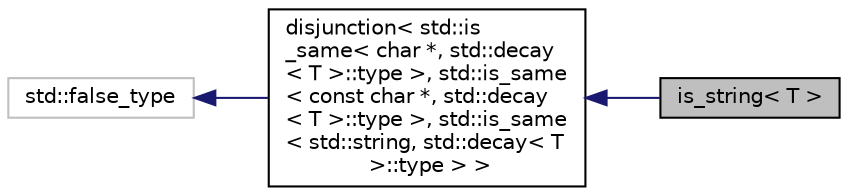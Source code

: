 digraph "is_string&lt; T &gt;"
{
  edge [fontname="Helvetica",fontsize="10",labelfontname="Helvetica",labelfontsize="10"];
  node [fontname="Helvetica",fontsize="10",shape=record];
  rankdir="LR";
  Node0 [label="is_string\< T \>",height=0.2,width=0.4,color="black", fillcolor="grey75", style="filled", fontcolor="black"];
  Node1 -> Node0 [dir="back",color="midnightblue",fontsize="10",style="solid",fontname="Helvetica"];
  Node1 [label="disjunction\< std::is\l_same\< char *, std::decay\l\< T \>::type \>, std::is_same\l\< const char *, std::decay\l\< T \>::type \>, std::is_same\l\< std::string, std::decay\< T\l \>::type \> \>",height=0.2,width=0.4,color="black", fillcolor="white", style="filled",URL="$structdisjunction.html"];
  Node2 -> Node1 [dir="back",color="midnightblue",fontsize="10",style="solid",fontname="Helvetica"];
  Node2 [label="std::false_type",height=0.2,width=0.4,color="grey75", fillcolor="white", style="filled"];
}
